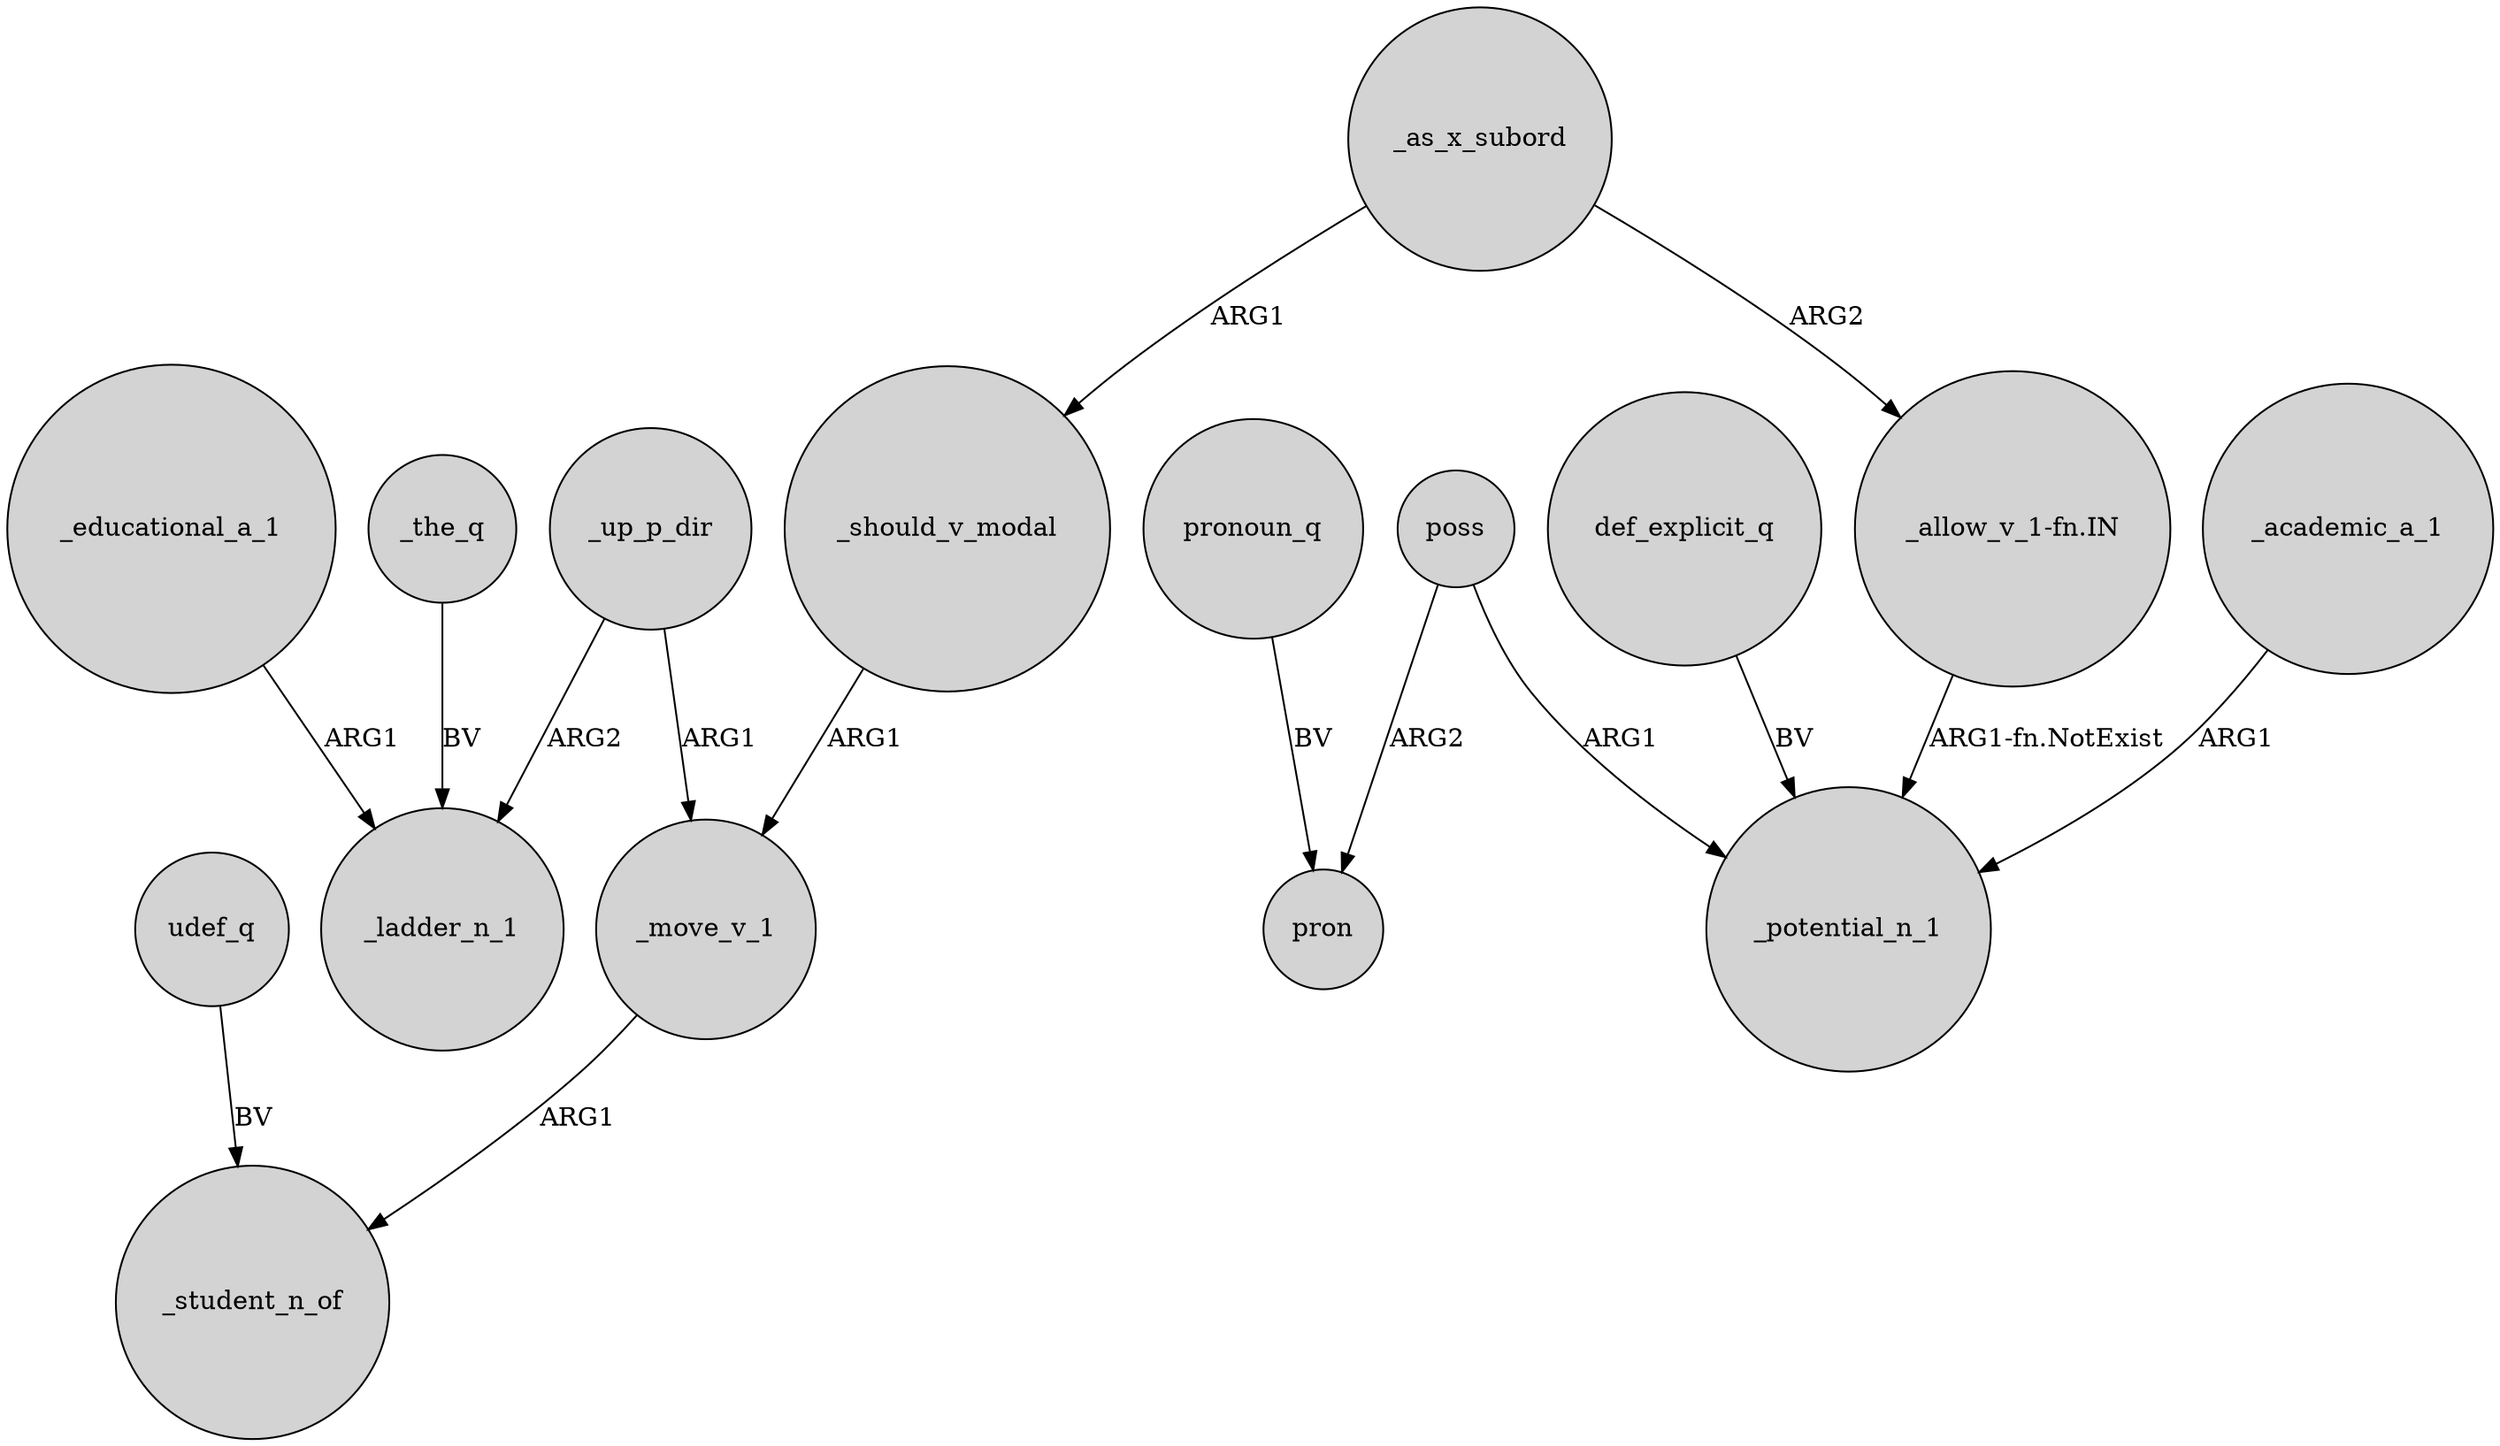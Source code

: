 digraph {
	node [shape=circle style=filled]
	_should_v_modal -> _move_v_1 [label=ARG1]
	_up_p_dir -> _move_v_1 [label=ARG1]
	_educational_a_1 -> _ladder_n_1 [label=ARG1]
	poss -> _potential_n_1 [label=ARG1]
	_academic_a_1 -> _potential_n_1 [label=ARG1]
	poss -> pron [label=ARG2]
	pronoun_q -> pron [label=BV]
	_move_v_1 -> _student_n_of [label=ARG1]
	_as_x_subord -> "_allow_v_1-fn.IN" [label=ARG2]
	_up_p_dir -> _ladder_n_1 [label=ARG2]
	_as_x_subord -> _should_v_modal [label=ARG1]
	"_allow_v_1-fn.IN" -> _potential_n_1 [label="ARG1-fn.NotExist"]
	def_explicit_q -> _potential_n_1 [label=BV]
	udef_q -> _student_n_of [label=BV]
	_the_q -> _ladder_n_1 [label=BV]
}
